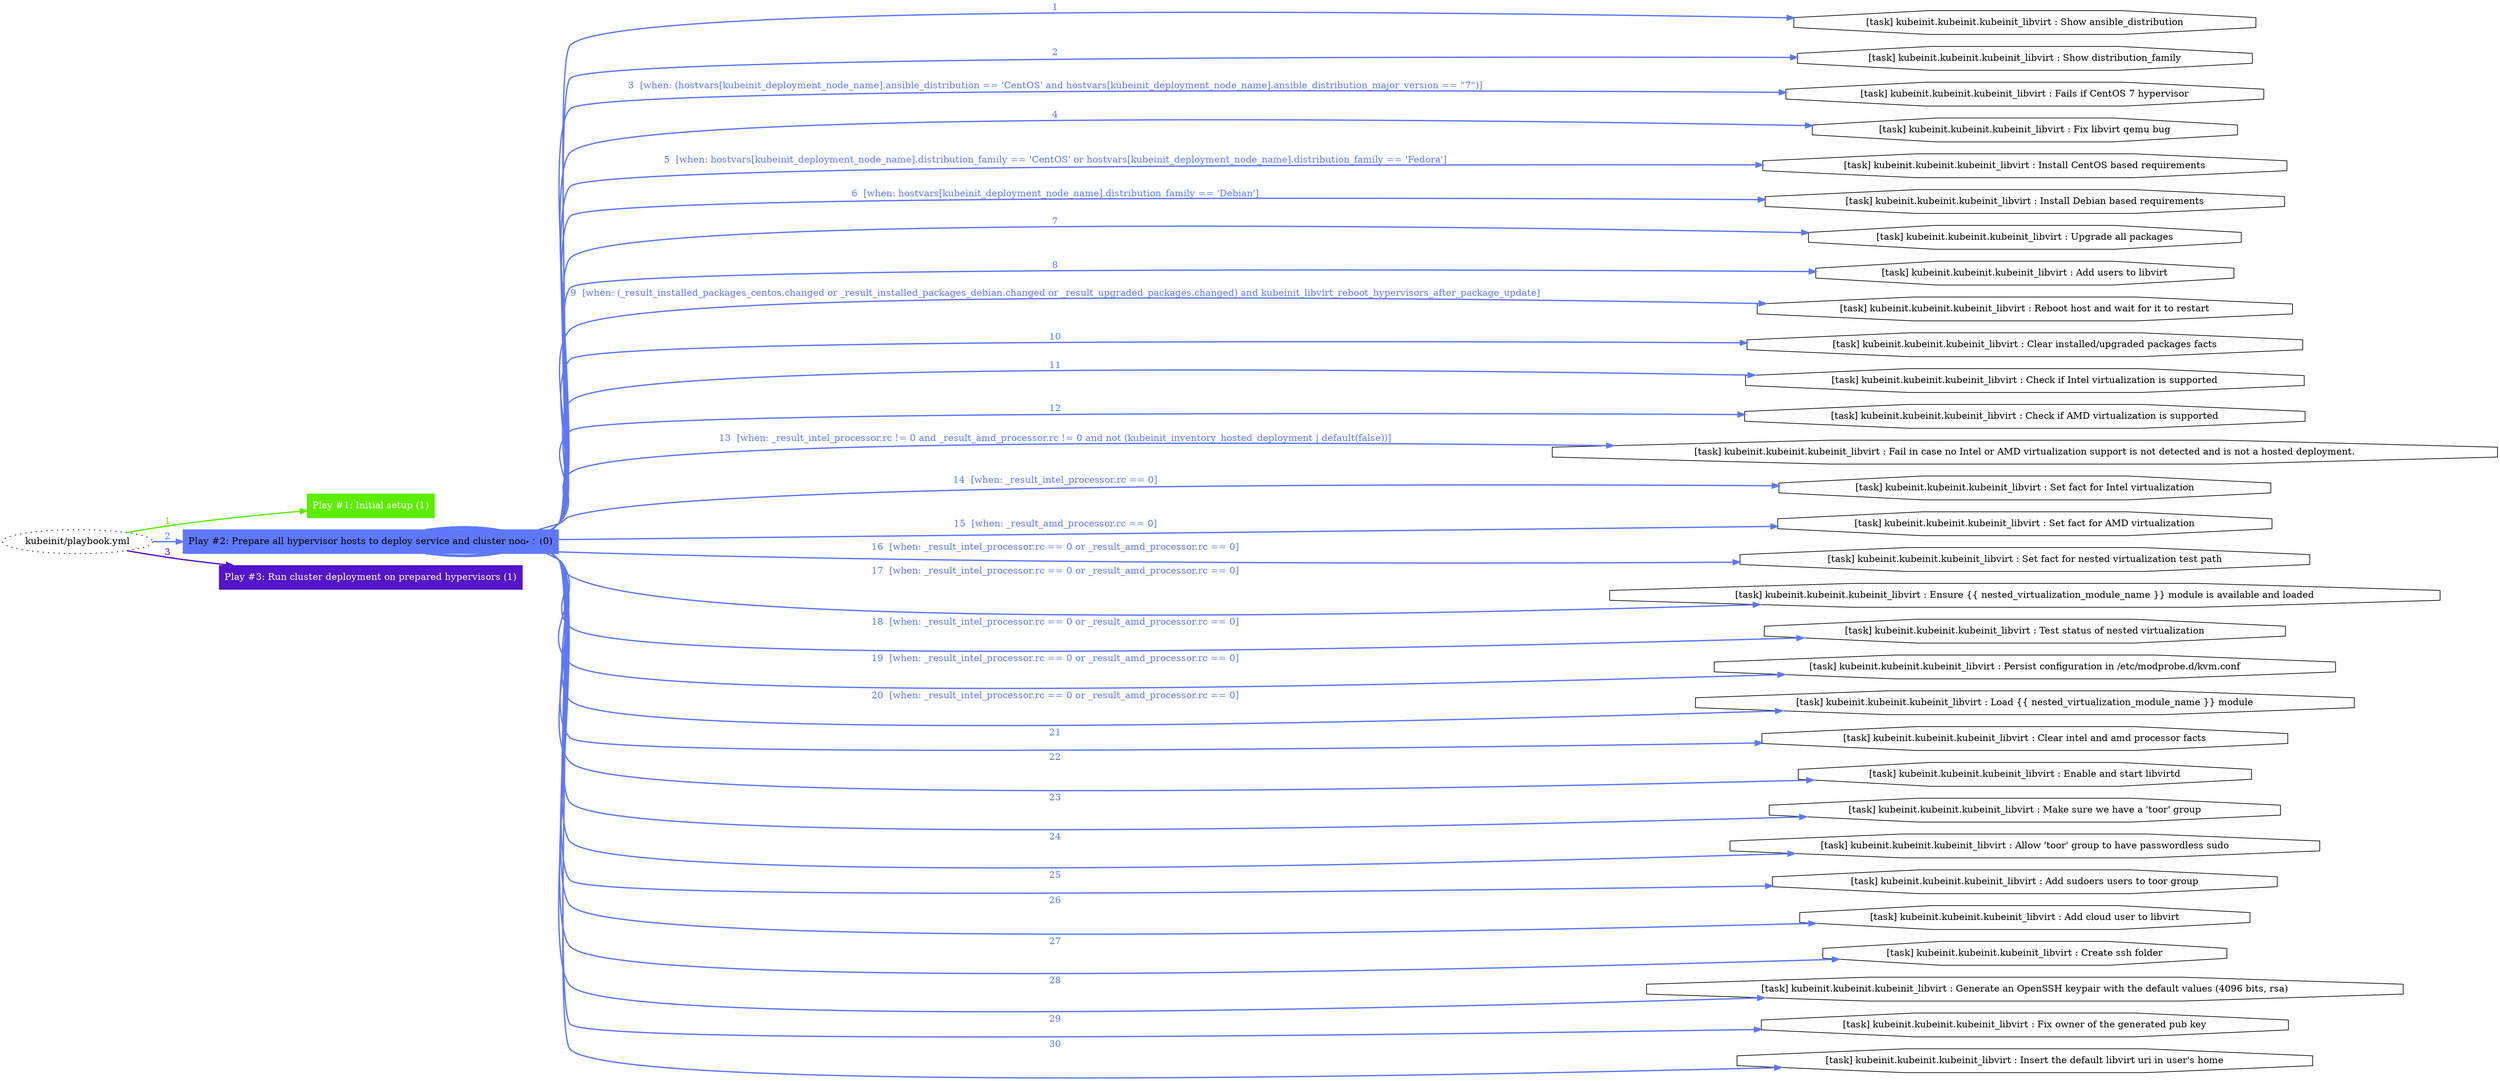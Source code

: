 digraph "kubeinit/playbook.yml "{
	graph [concentrate=true ordering=in rankdir=LR ratio=fill]
	edge [esep=5 sep=10]
	"kubeinit/playbook.yml" [id=root_node style=dotted]
	subgraph "Play #1: Initial setup (1) "{
		"Play #1: Initial setup (1)" [color="#5ded02" fontcolor="#ffffff" id="play_67cec646-1b5b-4758-a829-141fce70b228" shape=box style=filled tooltip=localhost]
		"kubeinit/playbook.yml" -> "Play #1: Initial setup (1)" [label=1 color="#5ded02" fontcolor="#5ded02" id="edge_c08f16ee-0d2d-4749-a850-9f4316218eb9" style=bold]
	}
	subgraph "Play #2: Prepare all hypervisor hosts to deploy service and cluster nodes (0) "{
		"Play #2: Prepare all hypervisor hosts to deploy service and cluster nodes (0)" [color="#5f78fb" fontcolor="#000000" id="play_b6ba2a6a-a6a6-41aa-89c2-8e7a40da4d7a" shape=box style=filled tooltip=""]
		"kubeinit/playbook.yml" -> "Play #2: Prepare all hypervisor hosts to deploy service and cluster nodes (0)" [label=2 color="#5f78fb" fontcolor="#5f78fb" id="edge_d8687b12-8a17-4ced-8d03-443413dc3ce3" style=bold]
		"task_d6460dfb-e427-44cd-a123-9e02c29c5f43" [label="[task] kubeinit.kubeinit.kubeinit_libvirt : Show ansible_distribution" id="task_d6460dfb-e427-44cd-a123-9e02c29c5f43" shape=octagon tooltip="[task] kubeinit.kubeinit.kubeinit_libvirt : Show ansible_distribution"]
		"Play #2: Prepare all hypervisor hosts to deploy service and cluster nodes (0)" -> "task_d6460dfb-e427-44cd-a123-9e02c29c5f43" [label=1 color="#5f78fb" fontcolor="#5f78fb" id="edge_43a946e8-41ba-4c5d-bfdf-de10d32090b6" style=bold]
		"task_7c442968-15bf-4537-9a90-4a0430526ad6" [label="[task] kubeinit.kubeinit.kubeinit_libvirt : Show distribution_family" id="task_7c442968-15bf-4537-9a90-4a0430526ad6" shape=octagon tooltip="[task] kubeinit.kubeinit.kubeinit_libvirt : Show distribution_family"]
		"Play #2: Prepare all hypervisor hosts to deploy service and cluster nodes (0)" -> "task_7c442968-15bf-4537-9a90-4a0430526ad6" [label=2 color="#5f78fb" fontcolor="#5f78fb" id="edge_17281d03-ec26-41d6-aa9e-52c930104e8b" style=bold]
		"task_489d7699-de10-4f61-a787-e3e48cf4f4a4" [label="[task] kubeinit.kubeinit.kubeinit_libvirt : Fails if CentOS 7 hypervisor" id="task_489d7699-de10-4f61-a787-e3e48cf4f4a4" shape=octagon tooltip="[task] kubeinit.kubeinit.kubeinit_libvirt : Fails if CentOS 7 hypervisor"]
		"Play #2: Prepare all hypervisor hosts to deploy service and cluster nodes (0)" -> "task_489d7699-de10-4f61-a787-e3e48cf4f4a4" [label="3  [when: (hostvars[kubeinit_deployment_node_name].ansible_distribution == 'CentOS' and hostvars[kubeinit_deployment_node_name].ansible_distribution_major_version == \"7\")]" color="#5f78fb" fontcolor="#5f78fb" id="edge_888ccdd4-cfc0-4253-9631-c58062ae2d71" style=bold]
		"task_13f05817-b3a6-4da0-8d0b-48ea85662aaa" [label="[task] kubeinit.kubeinit.kubeinit_libvirt : Fix libvirt qemu bug" id="task_13f05817-b3a6-4da0-8d0b-48ea85662aaa" shape=octagon tooltip="[task] kubeinit.kubeinit.kubeinit_libvirt : Fix libvirt qemu bug"]
		"Play #2: Prepare all hypervisor hosts to deploy service and cluster nodes (0)" -> "task_13f05817-b3a6-4da0-8d0b-48ea85662aaa" [label=4 color="#5f78fb" fontcolor="#5f78fb" id="edge_fcc510bc-5add-4c76-ad4e-248fc1ca273e" style=bold]
		"task_ead0cc1e-d0d7-4f68-86b1-c8c7382f86d8" [label="[task] kubeinit.kubeinit.kubeinit_libvirt : Install CentOS based requirements" id="task_ead0cc1e-d0d7-4f68-86b1-c8c7382f86d8" shape=octagon tooltip="[task] kubeinit.kubeinit.kubeinit_libvirt : Install CentOS based requirements"]
		"Play #2: Prepare all hypervisor hosts to deploy service and cluster nodes (0)" -> "task_ead0cc1e-d0d7-4f68-86b1-c8c7382f86d8" [label="5  [when: hostvars[kubeinit_deployment_node_name].distribution_family == 'CentOS' or hostvars[kubeinit_deployment_node_name].distribution_family == 'Fedora']" color="#5f78fb" fontcolor="#5f78fb" id="edge_ee211b88-440b-4260-8ada-97ee00fd9168" style=bold]
		"task_b975fb37-f173-4e59-9955-6f9466c06b38" [label="[task] kubeinit.kubeinit.kubeinit_libvirt : Install Debian based requirements" id="task_b975fb37-f173-4e59-9955-6f9466c06b38" shape=octagon tooltip="[task] kubeinit.kubeinit.kubeinit_libvirt : Install Debian based requirements"]
		"Play #2: Prepare all hypervisor hosts to deploy service and cluster nodes (0)" -> "task_b975fb37-f173-4e59-9955-6f9466c06b38" [label="6  [when: hostvars[kubeinit_deployment_node_name].distribution_family == 'Debian']" color="#5f78fb" fontcolor="#5f78fb" id="edge_2c39fdb6-2634-4de5-a6ba-f9af425c9c6a" style=bold]
		"task_f3115798-b5c7-4fc7-bdff-b23e511cda93" [label="[task] kubeinit.kubeinit.kubeinit_libvirt : Upgrade all packages" id="task_f3115798-b5c7-4fc7-bdff-b23e511cda93" shape=octagon tooltip="[task] kubeinit.kubeinit.kubeinit_libvirt : Upgrade all packages"]
		"Play #2: Prepare all hypervisor hosts to deploy service and cluster nodes (0)" -> "task_f3115798-b5c7-4fc7-bdff-b23e511cda93" [label=7 color="#5f78fb" fontcolor="#5f78fb" id="edge_fa8759d1-a780-46ae-a470-d891278f5872" style=bold]
		"task_0f0a5458-a4dd-4e9f-a5b3-736eb2c27d2e" [label="[task] kubeinit.kubeinit.kubeinit_libvirt : Add users to libvirt" id="task_0f0a5458-a4dd-4e9f-a5b3-736eb2c27d2e" shape=octagon tooltip="[task] kubeinit.kubeinit.kubeinit_libvirt : Add users to libvirt"]
		"Play #2: Prepare all hypervisor hosts to deploy service and cluster nodes (0)" -> "task_0f0a5458-a4dd-4e9f-a5b3-736eb2c27d2e" [label=8 color="#5f78fb" fontcolor="#5f78fb" id="edge_0eab497a-14b5-4ebe-b9c8-b3160131e8eb" style=bold]
		"task_0eda36e4-828c-4b5d-afb1-2af8e69a29d8" [label="[task] kubeinit.kubeinit.kubeinit_libvirt : Reboot host and wait for it to restart" id="task_0eda36e4-828c-4b5d-afb1-2af8e69a29d8" shape=octagon tooltip="[task] kubeinit.kubeinit.kubeinit_libvirt : Reboot host and wait for it to restart"]
		"Play #2: Prepare all hypervisor hosts to deploy service and cluster nodes (0)" -> "task_0eda36e4-828c-4b5d-afb1-2af8e69a29d8" [label="9  [when: (_result_installed_packages_centos.changed or _result_installed_packages_debian.changed or _result_upgraded_packages.changed) and kubeinit_libvirt_reboot_hypervisors_after_package_update]" color="#5f78fb" fontcolor="#5f78fb" id="edge_9998f481-388a-44a2-ab6a-084540a8c302" style=bold]
		"task_2831cd82-0185-403c-ae94-f9fe17bae783" [label="[task] kubeinit.kubeinit.kubeinit_libvirt : Clear installed/upgraded packages facts" id="task_2831cd82-0185-403c-ae94-f9fe17bae783" shape=octagon tooltip="[task] kubeinit.kubeinit.kubeinit_libvirt : Clear installed/upgraded packages facts"]
		"Play #2: Prepare all hypervisor hosts to deploy service and cluster nodes (0)" -> "task_2831cd82-0185-403c-ae94-f9fe17bae783" [label=10 color="#5f78fb" fontcolor="#5f78fb" id="edge_d11e708c-c1a8-4c0d-acae-47f88ba24395" style=bold]
		"task_23d08a02-2ad0-47e6-8a88-ca10f73c2965" [label="[task] kubeinit.kubeinit.kubeinit_libvirt : Check if Intel virtualization is supported" id="task_23d08a02-2ad0-47e6-8a88-ca10f73c2965" shape=octagon tooltip="[task] kubeinit.kubeinit.kubeinit_libvirt : Check if Intel virtualization is supported"]
		"Play #2: Prepare all hypervisor hosts to deploy service and cluster nodes (0)" -> "task_23d08a02-2ad0-47e6-8a88-ca10f73c2965" [label=11 color="#5f78fb" fontcolor="#5f78fb" id="edge_860fb896-2ca3-4a9f-865d-876c7bfe17bc" style=bold]
		"task_f0df8743-288a-4009-8be3-364c0e31989a" [label="[task] kubeinit.kubeinit.kubeinit_libvirt : Check if AMD virtualization is supported" id="task_f0df8743-288a-4009-8be3-364c0e31989a" shape=octagon tooltip="[task] kubeinit.kubeinit.kubeinit_libvirt : Check if AMD virtualization is supported"]
		"Play #2: Prepare all hypervisor hosts to deploy service and cluster nodes (0)" -> "task_f0df8743-288a-4009-8be3-364c0e31989a" [label=12 color="#5f78fb" fontcolor="#5f78fb" id="edge_d9d00ddd-e934-4862-b3af-6d40bf6a9ddd" style=bold]
		"task_70b5fee5-3da0-47c0-acd9-e5438476ade2" [label="[task] kubeinit.kubeinit.kubeinit_libvirt : Fail in case no Intel or AMD virtualization support is not detected and is not a hosted deployment." id="task_70b5fee5-3da0-47c0-acd9-e5438476ade2" shape=octagon tooltip="[task] kubeinit.kubeinit.kubeinit_libvirt : Fail in case no Intel or AMD virtualization support is not detected and is not a hosted deployment."]
		"Play #2: Prepare all hypervisor hosts to deploy service and cluster nodes (0)" -> "task_70b5fee5-3da0-47c0-acd9-e5438476ade2" [label="13  [when: _result_intel_processor.rc != 0 and _result_amd_processor.rc != 0 and not (kubeinit_inventory_hosted_deployment | default(false))]" color="#5f78fb" fontcolor="#5f78fb" id="edge_d8c9a76b-bc7d-45a0-ae44-87599a6ac87a" style=bold]
		"task_c0d62a6b-f4df-4a07-8a7e-e37accb2fcf7" [label="[task] kubeinit.kubeinit.kubeinit_libvirt : Set fact for Intel virtualization" id="task_c0d62a6b-f4df-4a07-8a7e-e37accb2fcf7" shape=octagon tooltip="[task] kubeinit.kubeinit.kubeinit_libvirt : Set fact for Intel virtualization"]
		"Play #2: Prepare all hypervisor hosts to deploy service and cluster nodes (0)" -> "task_c0d62a6b-f4df-4a07-8a7e-e37accb2fcf7" [label="14  [when: _result_intel_processor.rc == 0]" color="#5f78fb" fontcolor="#5f78fb" id="edge_9caf4dc6-dedb-4dfc-9628-36192f73f7da" style=bold]
		"task_7b1a3193-2739-4fd8-9f0b-349a5ca60bbc" [label="[task] kubeinit.kubeinit.kubeinit_libvirt : Set fact for AMD virtualization" id="task_7b1a3193-2739-4fd8-9f0b-349a5ca60bbc" shape=octagon tooltip="[task] kubeinit.kubeinit.kubeinit_libvirt : Set fact for AMD virtualization"]
		"Play #2: Prepare all hypervisor hosts to deploy service and cluster nodes (0)" -> "task_7b1a3193-2739-4fd8-9f0b-349a5ca60bbc" [label="15  [when: _result_amd_processor.rc == 0]" color="#5f78fb" fontcolor="#5f78fb" id="edge_88845826-94a7-431a-b92b-ffc80723208b" style=bold]
		"task_6d3b637c-0de2-497f-9728-b24dfbfc8417" [label="[task] kubeinit.kubeinit.kubeinit_libvirt : Set fact for nested virtualization test path" id="task_6d3b637c-0de2-497f-9728-b24dfbfc8417" shape=octagon tooltip="[task] kubeinit.kubeinit.kubeinit_libvirt : Set fact for nested virtualization test path"]
		"Play #2: Prepare all hypervisor hosts to deploy service and cluster nodes (0)" -> "task_6d3b637c-0de2-497f-9728-b24dfbfc8417" [label="16  [when: _result_intel_processor.rc == 0 or _result_amd_processor.rc == 0]" color="#5f78fb" fontcolor="#5f78fb" id="edge_1ed62f8b-af2d-499d-ad34-700246df4dc5" style=bold]
		"task_5eeefd77-a4ef-41eb-a383-ef18cbd2e634" [label="[task] kubeinit.kubeinit.kubeinit_libvirt : Ensure {{ nested_virtualization_module_name }} module is available and loaded" id="task_5eeefd77-a4ef-41eb-a383-ef18cbd2e634" shape=octagon tooltip="[task] kubeinit.kubeinit.kubeinit_libvirt : Ensure {{ nested_virtualization_module_name }} module is available and loaded"]
		"Play #2: Prepare all hypervisor hosts to deploy service and cluster nodes (0)" -> "task_5eeefd77-a4ef-41eb-a383-ef18cbd2e634" [label="17  [when: _result_intel_processor.rc == 0 or _result_amd_processor.rc == 0]" color="#5f78fb" fontcolor="#5f78fb" id="edge_99cd2657-edea-44e3-9838-b3c52006d1b5" style=bold]
		"task_65ebe5ea-77a8-4df7-952b-a4615b6e4a43" [label="[task] kubeinit.kubeinit.kubeinit_libvirt : Test status of nested virtualization" id="task_65ebe5ea-77a8-4df7-952b-a4615b6e4a43" shape=octagon tooltip="[task] kubeinit.kubeinit.kubeinit_libvirt : Test status of nested virtualization"]
		"Play #2: Prepare all hypervisor hosts to deploy service and cluster nodes (0)" -> "task_65ebe5ea-77a8-4df7-952b-a4615b6e4a43" [label="18  [when: _result_intel_processor.rc == 0 or _result_amd_processor.rc == 0]" color="#5f78fb" fontcolor="#5f78fb" id="edge_dd524eee-37cc-4b6c-9cc3-3bf814067e34" style=bold]
		"task_24c9ddf5-d322-4ad7-af6d-c1adfe192ab4" [label="[task] kubeinit.kubeinit.kubeinit_libvirt : Persist configuration in /etc/modprobe.d/kvm.conf" id="task_24c9ddf5-d322-4ad7-af6d-c1adfe192ab4" shape=octagon tooltip="[task] kubeinit.kubeinit.kubeinit_libvirt : Persist configuration in /etc/modprobe.d/kvm.conf"]
		"Play #2: Prepare all hypervisor hosts to deploy service and cluster nodes (0)" -> "task_24c9ddf5-d322-4ad7-af6d-c1adfe192ab4" [label="19  [when: _result_intel_processor.rc == 0 or _result_amd_processor.rc == 0]" color="#5f78fb" fontcolor="#5f78fb" id="edge_a50a98a8-6aff-421f-a54a-7291cd6cd920" style=bold]
		"task_0a19ac7a-b376-4a83-b8e7-a16b6152fdd6" [label="[task] kubeinit.kubeinit.kubeinit_libvirt : Load {{ nested_virtualization_module_name }} module" id="task_0a19ac7a-b376-4a83-b8e7-a16b6152fdd6" shape=octagon tooltip="[task] kubeinit.kubeinit.kubeinit_libvirt : Load {{ nested_virtualization_module_name }} module"]
		"Play #2: Prepare all hypervisor hosts to deploy service and cluster nodes (0)" -> "task_0a19ac7a-b376-4a83-b8e7-a16b6152fdd6" [label="20  [when: _result_intel_processor.rc == 0 or _result_amd_processor.rc == 0]" color="#5f78fb" fontcolor="#5f78fb" id="edge_e657a013-dd48-4808-b99c-a071d6af10a8" style=bold]
		"task_242bf167-29e4-43b4-8df3-50f0cba04df8" [label="[task] kubeinit.kubeinit.kubeinit_libvirt : Clear intel and amd processor facts" id="task_242bf167-29e4-43b4-8df3-50f0cba04df8" shape=octagon tooltip="[task] kubeinit.kubeinit.kubeinit_libvirt : Clear intel and amd processor facts"]
		"Play #2: Prepare all hypervisor hosts to deploy service and cluster nodes (0)" -> "task_242bf167-29e4-43b4-8df3-50f0cba04df8" [label=21 color="#5f78fb" fontcolor="#5f78fb" id="edge_ec8f698d-aa7a-4b79-8e89-e71d1606d1df" style=bold]
		"task_2dbe8337-4f1f-4a19-bc23-3f2ad92bcee7" [label="[task] kubeinit.kubeinit.kubeinit_libvirt : Enable and start libvirtd" id="task_2dbe8337-4f1f-4a19-bc23-3f2ad92bcee7" shape=octagon tooltip="[task] kubeinit.kubeinit.kubeinit_libvirt : Enable and start libvirtd"]
		"Play #2: Prepare all hypervisor hosts to deploy service and cluster nodes (0)" -> "task_2dbe8337-4f1f-4a19-bc23-3f2ad92bcee7" [label=22 color="#5f78fb" fontcolor="#5f78fb" id="edge_18ee158d-fe7a-42f7-8cfc-b8725919c09a" style=bold]
		"task_0c887a5f-07d3-48f7-b78f-7f0edaee84a5" [label="[task] kubeinit.kubeinit.kubeinit_libvirt : Make sure we have a 'toor' group" id="task_0c887a5f-07d3-48f7-b78f-7f0edaee84a5" shape=octagon tooltip="[task] kubeinit.kubeinit.kubeinit_libvirt : Make sure we have a 'toor' group"]
		"Play #2: Prepare all hypervisor hosts to deploy service and cluster nodes (0)" -> "task_0c887a5f-07d3-48f7-b78f-7f0edaee84a5" [label=23 color="#5f78fb" fontcolor="#5f78fb" id="edge_0b90bece-7730-4830-9d6c-5b0f81b17bf4" style=bold]
		"task_c3baec68-e03d-4509-a801-fdce8322f17f" [label="[task] kubeinit.kubeinit.kubeinit_libvirt : Allow 'toor' group to have passwordless sudo" id="task_c3baec68-e03d-4509-a801-fdce8322f17f" shape=octagon tooltip="[task] kubeinit.kubeinit.kubeinit_libvirt : Allow 'toor' group to have passwordless sudo"]
		"Play #2: Prepare all hypervisor hosts to deploy service and cluster nodes (0)" -> "task_c3baec68-e03d-4509-a801-fdce8322f17f" [label=24 color="#5f78fb" fontcolor="#5f78fb" id="edge_b62797ee-92b5-4021-b864-94a75a802b33" style=bold]
		"task_f8b96c98-d5bd-442b-bc5f-bf736a9274dc" [label="[task] kubeinit.kubeinit.kubeinit_libvirt : Add sudoers users to toor group" id="task_f8b96c98-d5bd-442b-bc5f-bf736a9274dc" shape=octagon tooltip="[task] kubeinit.kubeinit.kubeinit_libvirt : Add sudoers users to toor group"]
		"Play #2: Prepare all hypervisor hosts to deploy service and cluster nodes (0)" -> "task_f8b96c98-d5bd-442b-bc5f-bf736a9274dc" [label=25 color="#5f78fb" fontcolor="#5f78fb" id="edge_a2f61e80-f93d-4f03-b495-f622e4cdb363" style=bold]
		"task_7f2f5143-f0b0-4926-9dfa-a47319da0335" [label="[task] kubeinit.kubeinit.kubeinit_libvirt : Add cloud user to libvirt" id="task_7f2f5143-f0b0-4926-9dfa-a47319da0335" shape=octagon tooltip="[task] kubeinit.kubeinit.kubeinit_libvirt : Add cloud user to libvirt"]
		"Play #2: Prepare all hypervisor hosts to deploy service and cluster nodes (0)" -> "task_7f2f5143-f0b0-4926-9dfa-a47319da0335" [label=26 color="#5f78fb" fontcolor="#5f78fb" id="edge_5130e32b-ddca-4faf-a4f7-19e39babf4f8" style=bold]
		"task_c6ef0bfa-92e6-4369-8180-59cfbff6b151" [label="[task] kubeinit.kubeinit.kubeinit_libvirt : Create ssh folder" id="task_c6ef0bfa-92e6-4369-8180-59cfbff6b151" shape=octagon tooltip="[task] kubeinit.kubeinit.kubeinit_libvirt : Create ssh folder"]
		"Play #2: Prepare all hypervisor hosts to deploy service and cluster nodes (0)" -> "task_c6ef0bfa-92e6-4369-8180-59cfbff6b151" [label=27 color="#5f78fb" fontcolor="#5f78fb" id="edge_438bdc07-89fb-48ca-aab6-fb652940f069" style=bold]
		"task_0d5b1401-af2c-4b51-865a-74eeb755fb3f" [label="[task] kubeinit.kubeinit.kubeinit_libvirt : Generate an OpenSSH keypair with the default values (4096 bits, rsa)" id="task_0d5b1401-af2c-4b51-865a-74eeb755fb3f" shape=octagon tooltip="[task] kubeinit.kubeinit.kubeinit_libvirt : Generate an OpenSSH keypair with the default values (4096 bits, rsa)"]
		"Play #2: Prepare all hypervisor hosts to deploy service and cluster nodes (0)" -> "task_0d5b1401-af2c-4b51-865a-74eeb755fb3f" [label=28 color="#5f78fb" fontcolor="#5f78fb" id="edge_265dbd67-83f4-4cec-9d7d-25f44e444d5f" style=bold]
		"task_3619e73c-a5bf-4aee-a0d7-4d2a2b2fdfbe" [label="[task] kubeinit.kubeinit.kubeinit_libvirt : Fix owner of the generated pub key" id="task_3619e73c-a5bf-4aee-a0d7-4d2a2b2fdfbe" shape=octagon tooltip="[task] kubeinit.kubeinit.kubeinit_libvirt : Fix owner of the generated pub key"]
		"Play #2: Prepare all hypervisor hosts to deploy service and cluster nodes (0)" -> "task_3619e73c-a5bf-4aee-a0d7-4d2a2b2fdfbe" [label=29 color="#5f78fb" fontcolor="#5f78fb" id="edge_3d5ded29-ec92-4242-8b6d-b840ca7e20c1" style=bold]
		"task_ff4d213c-daac-4b78-b86f-424a5a711c94" [label="[task] kubeinit.kubeinit.kubeinit_libvirt : Insert the default libvirt uri in user's home" id="task_ff4d213c-daac-4b78-b86f-424a5a711c94" shape=octagon tooltip="[task] kubeinit.kubeinit.kubeinit_libvirt : Insert the default libvirt uri in user's home"]
		"Play #2: Prepare all hypervisor hosts to deploy service and cluster nodes (0)" -> "task_ff4d213c-daac-4b78-b86f-424a5a711c94" [label=30 color="#5f78fb" fontcolor="#5f78fb" id="edge_33d2bd45-ee04-4ac5-ac89-b02ed90790a4" style=bold]
	}
	subgraph "Play #3: Run cluster deployment on prepared hypervisors (1) "{
		"Play #3: Run cluster deployment on prepared hypervisors (1)" [color="#5414ca" fontcolor="#ffffff" id="play_d4278644-3eab-449b-af04-4de288b3b5b5" shape=box style=filled tooltip=localhost]
		"kubeinit/playbook.yml" -> "Play #3: Run cluster deployment on prepared hypervisors (1)" [label=3 color="#5414ca" fontcolor="#5414ca" id="edge_f722d637-8720-47b1-956b-353a06cda6b2" style=bold]
	}
}
